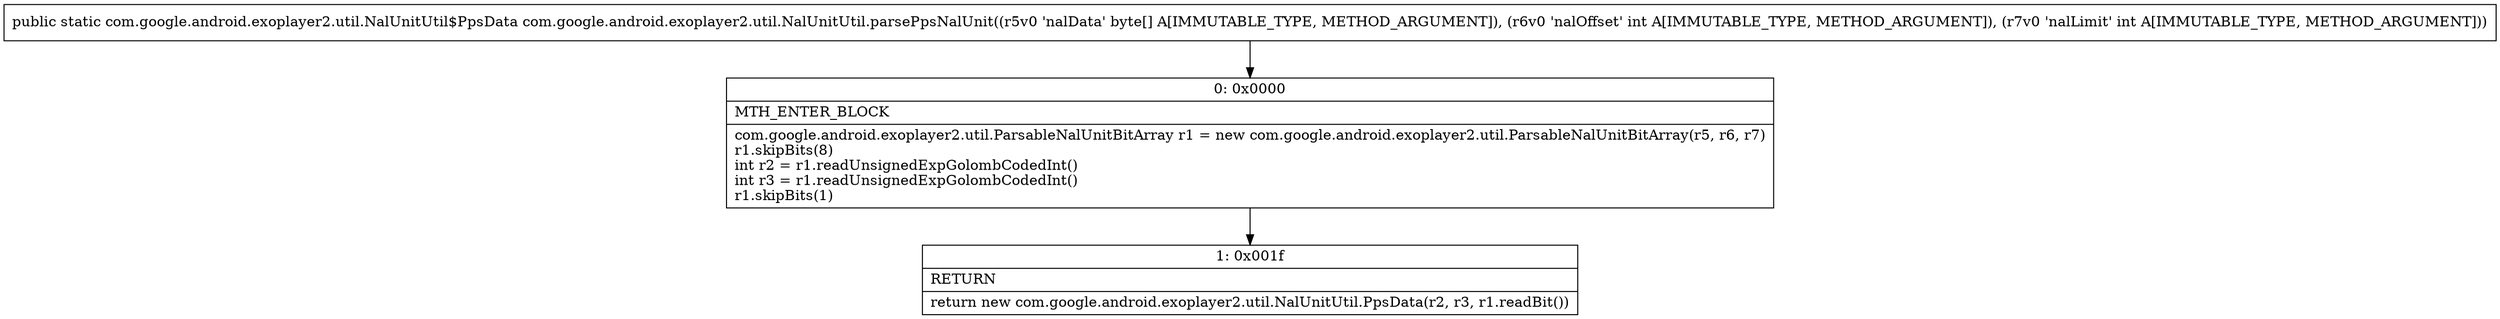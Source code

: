digraph "CFG forcom.google.android.exoplayer2.util.NalUnitUtil.parsePpsNalUnit([BII)Lcom\/google\/android\/exoplayer2\/util\/NalUnitUtil$PpsData;" {
Node_0 [shape=record,label="{0\:\ 0x0000|MTH_ENTER_BLOCK\l|com.google.android.exoplayer2.util.ParsableNalUnitBitArray r1 = new com.google.android.exoplayer2.util.ParsableNalUnitBitArray(r5, r6, r7)\lr1.skipBits(8)\lint r2 = r1.readUnsignedExpGolombCodedInt()\lint r3 = r1.readUnsignedExpGolombCodedInt()\lr1.skipBits(1)\l}"];
Node_1 [shape=record,label="{1\:\ 0x001f|RETURN\l|return new com.google.android.exoplayer2.util.NalUnitUtil.PpsData(r2, r3, r1.readBit())\l}"];
MethodNode[shape=record,label="{public static com.google.android.exoplayer2.util.NalUnitUtil$PpsData com.google.android.exoplayer2.util.NalUnitUtil.parsePpsNalUnit((r5v0 'nalData' byte[] A[IMMUTABLE_TYPE, METHOD_ARGUMENT]), (r6v0 'nalOffset' int A[IMMUTABLE_TYPE, METHOD_ARGUMENT]), (r7v0 'nalLimit' int A[IMMUTABLE_TYPE, METHOD_ARGUMENT])) }"];
MethodNode -> Node_0;
Node_0 -> Node_1;
}

